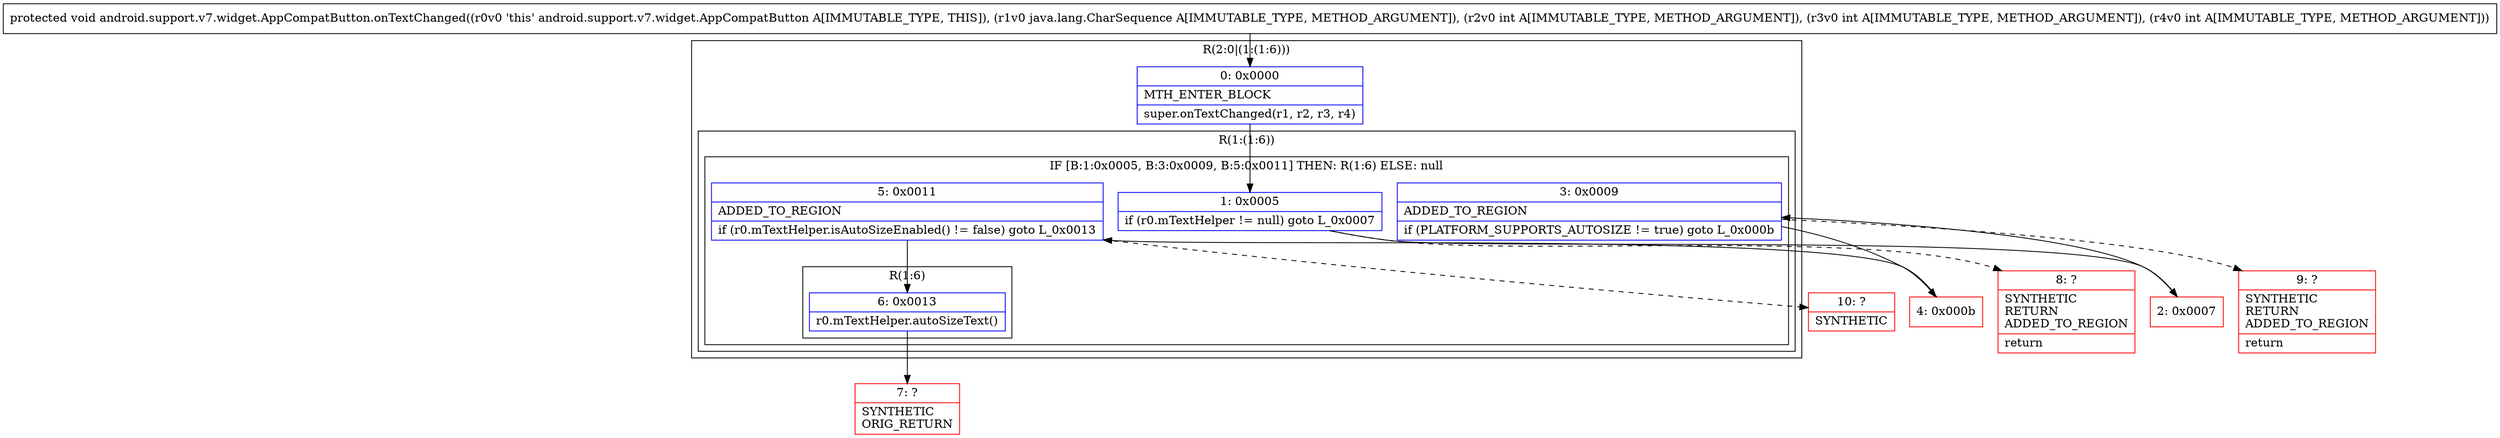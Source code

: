 digraph "CFG forandroid.support.v7.widget.AppCompatButton.onTextChanged(Ljava\/lang\/CharSequence;III)V" {
subgraph cluster_Region_1116253814 {
label = "R(2:0|(1:(1:6)))";
node [shape=record,color=blue];
Node_0 [shape=record,label="{0\:\ 0x0000|MTH_ENTER_BLOCK\l|super.onTextChanged(r1, r2, r3, r4)\l}"];
subgraph cluster_Region_1427334539 {
label = "R(1:(1:6))";
node [shape=record,color=blue];
subgraph cluster_IfRegion_1896886620 {
label = "IF [B:1:0x0005, B:3:0x0009, B:5:0x0011] THEN: R(1:6) ELSE: null";
node [shape=record,color=blue];
Node_1 [shape=record,label="{1\:\ 0x0005|if (r0.mTextHelper != null) goto L_0x0007\l}"];
Node_3 [shape=record,label="{3\:\ 0x0009|ADDED_TO_REGION\l|if (PLATFORM_SUPPORTS_AUTOSIZE != true) goto L_0x000b\l}"];
Node_5 [shape=record,label="{5\:\ 0x0011|ADDED_TO_REGION\l|if (r0.mTextHelper.isAutoSizeEnabled() != false) goto L_0x0013\l}"];
subgraph cluster_Region_1322315652 {
label = "R(1:6)";
node [shape=record,color=blue];
Node_6 [shape=record,label="{6\:\ 0x0013|r0.mTextHelper.autoSizeText()\l}"];
}
}
}
}
Node_2 [shape=record,color=red,label="{2\:\ 0x0007}"];
Node_4 [shape=record,color=red,label="{4\:\ 0x000b}"];
Node_7 [shape=record,color=red,label="{7\:\ ?|SYNTHETIC\lORIG_RETURN\l}"];
Node_8 [shape=record,color=red,label="{8\:\ ?|SYNTHETIC\lRETURN\lADDED_TO_REGION\l|return\l}"];
Node_9 [shape=record,color=red,label="{9\:\ ?|SYNTHETIC\lRETURN\lADDED_TO_REGION\l|return\l}"];
Node_10 [shape=record,color=red,label="{10\:\ ?|SYNTHETIC\l}"];
MethodNode[shape=record,label="{protected void android.support.v7.widget.AppCompatButton.onTextChanged((r0v0 'this' android.support.v7.widget.AppCompatButton A[IMMUTABLE_TYPE, THIS]), (r1v0 java.lang.CharSequence A[IMMUTABLE_TYPE, METHOD_ARGUMENT]), (r2v0 int A[IMMUTABLE_TYPE, METHOD_ARGUMENT]), (r3v0 int A[IMMUTABLE_TYPE, METHOD_ARGUMENT]), (r4v0 int A[IMMUTABLE_TYPE, METHOD_ARGUMENT])) }"];
MethodNode -> Node_0;
Node_0 -> Node_1;
Node_1 -> Node_2;
Node_1 -> Node_8[style=dashed];
Node_3 -> Node_4;
Node_3 -> Node_9[style=dashed];
Node_5 -> Node_6;
Node_5 -> Node_10[style=dashed];
Node_6 -> Node_7;
Node_2 -> Node_3;
Node_4 -> Node_5;
}

